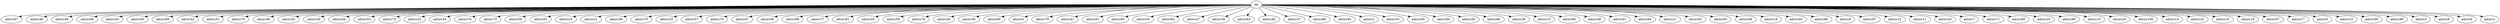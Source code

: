 digraph {
	pp -> adcirc67 ;
	pp -> adcirc46 ;
	pp -> adcirc49 ;
	pp -> adcirc68 ;
	pp -> adcirc43 ;
	pp -> adcirc50 ;
	pp -> adcirc69 ;
	pp -> adcirc42 ;
	pp -> adcirc51 ;
	pp -> adcirc70 ;
	pp -> adcirc40 ;
	pp -> adcirc52 ;
	pp -> adcirc29 ;
	pp -> adcirc44 ;
	pp -> adcirc53 ;
	pp -> adcirc72 ;
	pp -> adcirc32 ;
	pp -> adcirc54 ;
	pp -> adcirc74 ;
	pp -> adcirc73 ;
	pp -> adcirc38 ;
	pp -> adcirc55 ;
	pp -> adcirc23 ;
	pp -> adcirc31 ;
	pp -> adcirc56 ;
	pp -> adcirc75 ;
	pp -> adcirc35 ;
	pp -> adcirc57 ;
	pp -> adcirc76 ;
	pp -> adcirc47 ;
	pp -> adcirc58 ;
	pp -> adcirc98 ;
	pp -> adcirc77 ;
	pp -> adcirc81 ;
	pp -> adcirc45 ;
	pp -> adcirc59 ;
	pp -> adcirc78 ;
	pp -> adcirc26 ;
	pp -> adcirc39 ;
	pp -> adcirc60 ;
	pp -> adcirc4 ;
	pp -> adcirc79 ;
	pp -> adcirc41 ;
	pp -> adcirc61 ;
	pp -> adcirc80 ;
	pp -> adcirc34 ;
	pp -> adcirc62 ;
	pp -> adcirc27 ;
	pp -> adcirc36 ;
	pp -> adcirc63 ;
	pp -> adcirc82 ;
	pp -> adcirc37 ;
	pp -> adcirc86 ;
	pp -> adcirc83 ;
	pp -> adcirc2 ;
	pp -> adcirc33 ;
	pp -> adcirc65 ;
	pp -> adcirc84 ;
	pp -> adcirc30 ;
	pp -> adcirc66 ;
	pp -> adcirc28 ;
	pp -> adcirc13 ;
	pp -> adcirc85 ;
	pp -> adcirc48 ;
	pp -> adcirc91 ;
	pp -> adcirc64 ;
	pp -> adcirc21 ;
	pp -> adcirc92 ;
	pp -> adcirc93 ;
	pp -> adcirc94 ;
	pp -> adcirc18 ;
	pp -> adcirc95 ;
	pp -> adcirc96 ;
	pp -> adcirc9 ;
	pp -> adcirc97 ;
	pp -> adcirc12 ;
	pp -> adcirc11 ;
	pp -> adcirc20 ;
	pp -> adcirc7 ;
	pp -> adcirc71 ;
	pp -> adcirc88 ;
	pp -> adcirc25 ;
	pp -> adcirc99 ;
	pp -> adcirc10 ;
	pp -> adcirc24 ;
	pp -> adcirc100 ;
	pp -> adcirc14 ;
	pp -> adcirc22 ;
	pp -> adcirc16 ;
	pp -> adcirc19 ;
	pp -> adcirc87 ;
	pp -> adcirc17 ;
	pp -> adcirc5 ;
	pp -> adcirc15 ;
	pp -> adcirc90 ;
	pp -> adcirc89 ;
	pp -> adcirc3 ;
	pp -> adcirc8 ;
	pp -> adcirc6 ;
	pp -> adcirc1 ;
}
